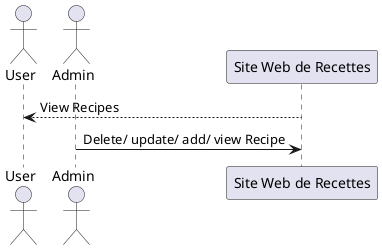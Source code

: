 @startuml
actor User as U
actor Admin as A

participant "Site Web de Recettes" as S

S --> U: View Recipes



A -> S: Delete/ update/ add/ view Recipe